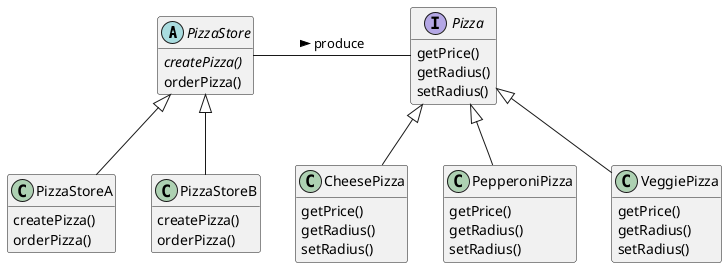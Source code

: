 @startuml example
hide empty members

abstract class PizzaStore{
    {abstract}createPizza()
    orderPizza()
}

class PizzaStoreA{
    createPizza()
    orderPizza()
}

class PizzaStoreB{
    createPizza()
    orderPizza()
}

interface Pizza{
    getPrice()
    getRadius()
    setRadius()
}

class CheesePizza{
    getPrice()
    getRadius()
    setRadius()
}

class PepperoniPizza{
    getPrice()
    getRadius()
    setRadius()
}

class VeggiePizza{
    getPrice()
    getRadius()
    setRadius()
}

PizzaStore <|-- PizzaStoreA
PizzaStore <|-- PizzaStoreB
Pizza <|-- CheesePizza
Pizza <|-- VeggiePizza
Pizza <|-- PepperoniPizza

PizzaStore - Pizza : > produce 

@enduml

